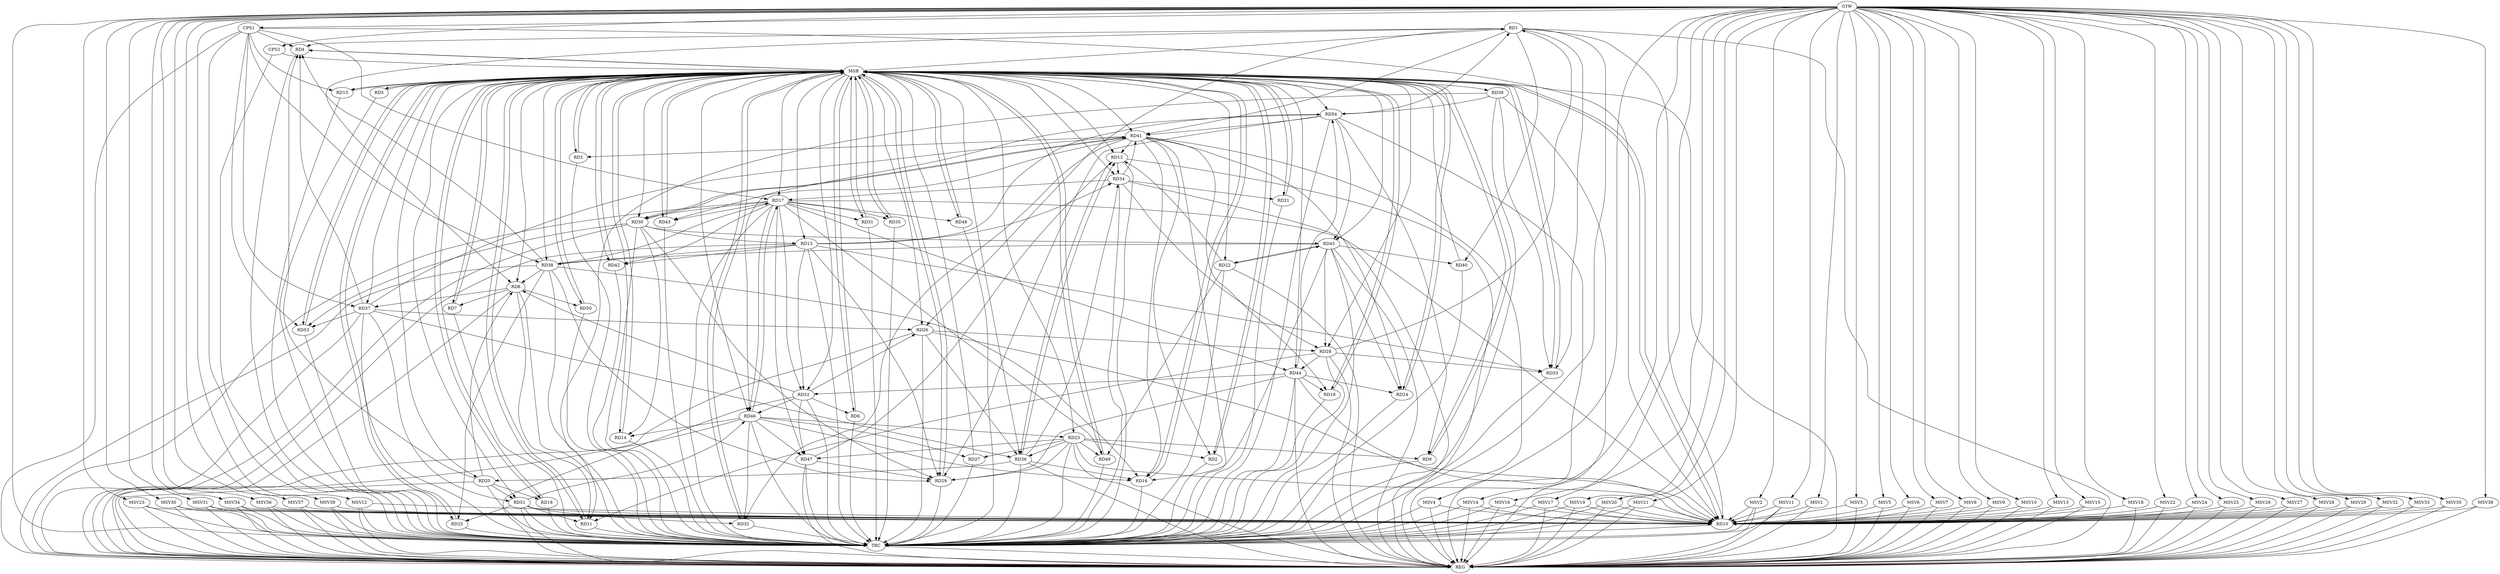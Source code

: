 strict digraph G {
  RD1 [ label="RD1" ];
  RD2 [ label="RD2" ];
  RD3 [ label="RD3" ];
  RD4 [ label="RD4" ];
  RD5 [ label="RD5" ];
  RD6 [ label="RD6" ];
  RD7 [ label="RD7" ];
  RD8 [ label="RD8" ];
  RD9 [ label="RD9" ];
  RD10 [ label="RD10" ];
  RD11 [ label="RD11" ];
  RD12 [ label="RD12" ];
  RD13 [ label="RD13" ];
  RD14 [ label="RD14" ];
  RD15 [ label="RD15" ];
  RD16 [ label="RD16" ];
  RD17 [ label="RD17" ];
  RD18 [ label="RD18" ];
  RD19 [ label="RD19" ];
  RD20 [ label="RD20" ];
  RD21 [ label="RD21" ];
  RD22 [ label="RD22" ];
  RD23 [ label="RD23" ];
  RD24 [ label="RD24" ];
  RD25 [ label="RD25" ];
  RD26 [ label="RD26" ];
  RD27 [ label="RD27" ];
  RD28 [ label="RD28" ];
  RD29 [ label="RD29" ];
  RD30 [ label="RD30" ];
  RD31 [ label="RD31" ];
  RD32 [ label="RD32" ];
  RD33 [ label="RD33" ];
  RD34 [ label="RD34" ];
  RD35 [ label="RD35" ];
  RD36 [ label="RD36" ];
  RD37 [ label="RD37" ];
  RD38 [ label="RD38" ];
  RD39 [ label="RD39" ];
  RD40 [ label="RD40" ];
  RD41 [ label="RD41" ];
  RD42 [ label="RD42" ];
  RD43 [ label="RD43" ];
  RD44 [ label="RD44" ];
  RD45 [ label="RD45" ];
  RD46 [ label="RD46" ];
  RD47 [ label="RD47" ];
  RD48 [ label="RD48" ];
  RD49 [ label="RD49" ];
  RD50 [ label="RD50" ];
  RD51 [ label="RD51" ];
  RD52 [ label="RD52" ];
  RD53 [ label="RD53" ];
  RD54 [ label="RD54" ];
  CPS1 [ label="CPS1" ];
  CPS2 [ label="CPS2" ];
  GTW [ label="GTW" ];
  REG [ label="REG" ];
  MSB [ label="MSB" ];
  TRC [ label="TRC" ];
  MSV1 [ label="MSV1" ];
  MSV2 [ label="MSV2" ];
  MSV3 [ label="MSV3" ];
  MSV4 [ label="MSV4" ];
  MSV5 [ label="MSV5" ];
  MSV6 [ label="MSV6" ];
  MSV7 [ label="MSV7" ];
  MSV8 [ label="MSV8" ];
  MSV9 [ label="MSV9" ];
  MSV10 [ label="MSV10" ];
  MSV11 [ label="MSV11" ];
  MSV12 [ label="MSV12" ];
  MSV13 [ label="MSV13" ];
  MSV14 [ label="MSV14" ];
  MSV15 [ label="MSV15" ];
  MSV16 [ label="MSV16" ];
  MSV17 [ label="MSV17" ];
  MSV18 [ label="MSV18" ];
  MSV19 [ label="MSV19" ];
  MSV20 [ label="MSV20" ];
  MSV21 [ label="MSV21" ];
  MSV22 [ label="MSV22" ];
  MSV23 [ label="MSV23" ];
  MSV24 [ label="MSV24" ];
  MSV25 [ label="MSV25" ];
  MSV26 [ label="MSV26" ];
  MSV27 [ label="MSV27" ];
  MSV28 [ label="MSV28" ];
  MSV29 [ label="MSV29" ];
  MSV30 [ label="MSV30" ];
  MSV31 [ label="MSV31" ];
  MSV32 [ label="MSV32" ];
  MSV33 [ label="MSV33" ];
  MSV34 [ label="MSV34" ];
  MSV35 [ label="MSV35" ];
  MSV36 [ label="MSV36" ];
  MSV37 [ label="MSV37" ];
  MSV38 [ label="MSV38" ];
  MSV39 [ label="MSV39" ];
  RD1 -> RD4;
  RD1 -> RD8;
  RD1 -> RD10;
  RD1 -> RD26;
  RD28 -> RD1;
  RD1 -> RD33;
  RD1 -> RD40;
  RD1 -> RD41;
  RD54 -> RD1;
  RD23 -> RD2;
  RD41 -> RD2;
  RD41 -> RD3;
  RD20 -> RD4;
  RD37 -> RD4;
  RD38 -> RD4;
  RD52 -> RD6;
  RD8 -> RD7;
  RD8 -> RD11;
  RD20 -> RD8;
  RD8 -> RD37;
  RD38 -> RD8;
  RD8 -> RD50;
  RD52 -> RD8;
  RD23 -> RD9;
  RD54 -> RD9;
  RD17 -> RD10;
  RD23 -> RD10;
  RD26 -> RD10;
  RD44 -> RD10;
  RD51 -> RD10;
  RD28 -> RD11;
  RD39 -> RD11;
  RD51 -> RD11;
  RD22 -> RD12;
  RD12 -> RD34;
  RD12 -> RD36;
  RD36 -> RD12;
  RD41 -> RD12;
  RD47 -> RD12;
  RD13 -> RD29;
  RD30 -> RD13;
  RD13 -> RD33;
  RD13 -> RD34;
  RD13 -> RD38;
  RD13 -> RD42;
  RD13 -> RD52;
  RD13 -> RD54;
  RD30 -> RD14;
  RD46 -> RD14;
  RD36 -> RD16;
  RD38 -> RD16;
  RD41 -> RD16;
  RD45 -> RD16;
  RD46 -> RD16;
  RD17 -> RD30;
  RD17 -> RD31;
  RD34 -> RD17;
  RD17 -> RD35;
  RD38 -> RD17;
  RD17 -> RD42;
  RD17 -> RD43;
  RD17 -> RD44;
  RD17 -> RD46;
  RD46 -> RD17;
  RD17 -> RD47;
  RD17 -> RD48;
  RD17 -> RD49;
  RD17 -> RD52;
  RD20 -> RD18;
  RD41 -> RD19;
  RD44 -> RD19;
  RD36 -> RD20;
  RD20 -> RD51;
  RD34 -> RD21;
  RD22 -> RD45;
  RD45 -> RD22;
  RD22 -> RD49;
  RD23 -> RD27;
  RD23 -> RD29;
  RD23 -> RD36;
  RD46 -> RD23;
  RD23 -> RD47;
  RD23 -> RD49;
  RD41 -> RD24;
  RD44 -> RD24;
  RD45 -> RD24;
  RD38 -> RD25;
  RD51 -> RD25;
  RD26 -> RD28;
  RD26 -> RD36;
  RD37 -> RD26;
  RD52 -> RD26;
  RD46 -> RD27;
  RD28 -> RD33;
  RD34 -> RD28;
  RD28 -> RD44;
  RD45 -> RD28;
  RD30 -> RD29;
  RD38 -> RD29;
  RD44 -> RD29;
  RD47 -> RD29;
  RD54 -> RD29;
  RD30 -> RD41;
  RD41 -> RD30;
  RD30 -> RD45;
  RD30 -> RD53;
  RD41 -> RD32;
  RD46 -> RD32;
  RD51 -> RD32;
  RD39 -> RD33;
  RD36 -> RD34;
  RD34 -> RD41;
  RD37 -> RD36;
  RD37 -> RD41;
  RD37 -> RD51;
  RD37 -> RD53;
  RD45 -> RD38;
  RD39 -> RD54;
  RD45 -> RD40;
  RD41 -> RD43;
  RD54 -> RD41;
  RD44 -> RD52;
  RD44 -> RD54;
  RD54 -> RD45;
  RD46 -> RD47;
  RD51 -> RD46;
  RD52 -> RD46;
  RD54 -> RD46;
  RD52 -> RD47;
  CPS1 -> RD53;
  CPS1 -> RD10;
  CPS1 -> RD4;
  CPS1 -> RD15;
  CPS1 -> RD38;
  CPS1 -> RD17;
  CPS1 -> RD37;
  GTW -> CPS1;
  GTW -> CPS2;
  RD1 -> REG;
  RD8 -> REG;
  RD12 -> REG;
  RD13 -> REG;
  RD17 -> REG;
  RD20 -> REG;
  RD22 -> REG;
  RD23 -> REG;
  RD26 -> REG;
  RD28 -> REG;
  RD30 -> REG;
  RD34 -> REG;
  RD36 -> REG;
  RD37 -> REG;
  RD38 -> REG;
  RD39 -> REG;
  RD41 -> REG;
  RD44 -> REG;
  RD45 -> REG;
  RD46 -> REG;
  RD47 -> REG;
  RD51 -> REG;
  RD52 -> REG;
  RD54 -> REG;
  CPS1 -> REG;
  RD2 -> MSB;
  MSB -> RD3;
  MSB -> RD5;
  MSB -> RD15;
  MSB -> RD38;
  MSB -> REG;
  RD3 -> MSB;
  MSB -> RD10;
  MSB -> RD36;
  MSB -> RD49;
  MSB -> RD53;
  RD4 -> MSB;
  MSB -> RD2;
  MSB -> RD14;
  MSB -> RD16;
  MSB -> RD31;
  MSB -> RD39;
  RD5 -> MSB;
  MSB -> RD1;
  MSB -> RD8;
  MSB -> RD19;
  MSB -> RD24;
  MSB -> RD29;
  MSB -> RD48;
  MSB -> RD50;
  MSB -> RD54;
  RD6 -> MSB;
  MSB -> RD7;
  MSB -> RD20;
  MSB -> RD35;
  MSB -> RD43;
  RD7 -> MSB;
  MSB -> RD17;
  MSB -> RD30;
  MSB -> RD33;
  RD9 -> MSB;
  MSB -> RD23;
  RD10 -> MSB;
  RD11 -> MSB;
  MSB -> RD6;
  MSB -> RD18;
  MSB -> RD41;
  MSB -> RD42;
  RD14 -> MSB;
  MSB -> RD26;
  MSB -> RD44;
  RD15 -> MSB;
  MSB -> RD11;
  MSB -> RD32;
  MSB -> RD37;
  RD16 -> MSB;
  MSB -> RD34;
  RD18 -> MSB;
  MSB -> RD13;
  RD19 -> MSB;
  MSB -> RD12;
  MSB -> RD28;
  RD21 -> MSB;
  MSB -> RD4;
  MSB -> RD45;
  MSB -> RD52;
  RD24 -> MSB;
  MSB -> RD9;
  MSB -> RD46;
  RD25 -> MSB;
  RD27 -> MSB;
  MSB -> RD22;
  RD29 -> MSB;
  MSB -> RD21;
  RD31 -> MSB;
  RD32 -> MSB;
  RD33 -> MSB;
  RD35 -> MSB;
  MSB -> RD51;
  RD40 -> MSB;
  RD42 -> MSB;
  MSB -> RD25;
  RD43 -> MSB;
  RD48 -> MSB;
  RD49 -> MSB;
  RD50 -> MSB;
  RD53 -> MSB;
  CPS2 -> MSB;
  RD1 -> TRC;
  RD2 -> TRC;
  RD3 -> TRC;
  RD4 -> TRC;
  RD5 -> TRC;
  RD6 -> TRC;
  RD7 -> TRC;
  RD8 -> TRC;
  RD9 -> TRC;
  RD10 -> TRC;
  RD11 -> TRC;
  RD12 -> TRC;
  RD13 -> TRC;
  RD14 -> TRC;
  RD15 -> TRC;
  RD16 -> TRC;
  RD17 -> TRC;
  RD18 -> TRC;
  RD19 -> TRC;
  RD20 -> TRC;
  RD21 -> TRC;
  RD22 -> TRC;
  RD23 -> TRC;
  RD24 -> TRC;
  RD25 -> TRC;
  RD26 -> TRC;
  RD27 -> TRC;
  RD28 -> TRC;
  RD29 -> TRC;
  RD30 -> TRC;
  RD31 -> TRC;
  RD32 -> TRC;
  RD33 -> TRC;
  RD34 -> TRC;
  RD35 -> TRC;
  RD36 -> TRC;
  RD37 -> TRC;
  RD38 -> TRC;
  RD39 -> TRC;
  RD40 -> TRC;
  RD41 -> TRC;
  RD42 -> TRC;
  RD43 -> TRC;
  RD44 -> TRC;
  RD45 -> TRC;
  RD46 -> TRC;
  RD47 -> TRC;
  RD48 -> TRC;
  RD49 -> TRC;
  RD50 -> TRC;
  RD51 -> TRC;
  RD52 -> TRC;
  RD53 -> TRC;
  RD54 -> TRC;
  CPS1 -> TRC;
  CPS2 -> TRC;
  GTW -> TRC;
  TRC -> REG;
  MSV1 -> RD10;
  GTW -> MSV1;
  MSV1 -> REG;
  MSV2 -> RD10;
  GTW -> MSV2;
  MSV2 -> REG;
  MSV2 -> TRC;
  MSV3 -> RD10;
  MSV4 -> RD10;
  MSV5 -> RD10;
  MSV6 -> RD10;
  MSV7 -> RD10;
  MSV8 -> RD10;
  MSV9 -> RD10;
  GTW -> MSV3;
  MSV3 -> REG;
  GTW -> MSV4;
  MSV4 -> REG;
  MSV4 -> TRC;
  GTW -> MSV5;
  MSV5 -> REG;
  GTW -> MSV6;
  MSV6 -> REG;
  GTW -> MSV7;
  MSV7 -> REG;
  GTW -> MSV8;
  MSV8 -> REG;
  GTW -> MSV9;
  MSV9 -> REG;
  MSV10 -> RD10;
  GTW -> MSV10;
  MSV10 -> REG;
  MSV11 -> RD10;
  MSV12 -> RD10;
  MSV13 -> RD10;
  MSV14 -> RD10;
  MSV15 -> RD10;
  GTW -> MSV11;
  MSV11 -> REG;
  MSV11 -> TRC;
  GTW -> MSV12;
  MSV12 -> REG;
  MSV12 -> TRC;
  GTW -> MSV13;
  MSV13 -> REG;
  GTW -> MSV14;
  MSV14 -> REG;
  MSV14 -> TRC;
  GTW -> MSV15;
  MSV15 -> REG;
  MSV16 -> RD10;
  MSV17 -> RD10;
  MSV18 -> RD10;
  MSV19 -> RD10;
  GTW -> MSV16;
  MSV16 -> REG;
  MSV16 -> TRC;
  GTW -> MSV17;
  MSV17 -> REG;
  MSV17 -> TRC;
  GTW -> MSV18;
  MSV18 -> REG;
  GTW -> MSV19;
  MSV19 -> REG;
  MSV19 -> TRC;
  MSV20 -> RD10;
  MSV21 -> RD10;
  MSV22 -> RD10;
  GTW -> MSV20;
  MSV20 -> REG;
  MSV20 -> TRC;
  GTW -> MSV21;
  MSV21 -> REG;
  MSV21 -> TRC;
  GTW -> MSV22;
  MSV22 -> REG;
  MSV23 -> RD10;
  MSV24 -> RD10;
  GTW -> MSV23;
  MSV23 -> REG;
  MSV23 -> TRC;
  GTW -> MSV24;
  MSV24 -> REG;
  MSV25 -> RD10;
  GTW -> MSV25;
  MSV25 -> REG;
  MSV26 -> RD10;
  GTW -> MSV26;
  MSV26 -> REG;
  MSV27 -> RD10;
  MSV28 -> RD10;
  MSV29 -> RD10;
  GTW -> MSV27;
  MSV27 -> REG;
  GTW -> MSV28;
  MSV28 -> REG;
  GTW -> MSV29;
  MSV29 -> REG;
  MSV30 -> RD10;
  GTW -> MSV30;
  MSV30 -> REG;
  MSV30 -> TRC;
  MSV31 -> RD10;
  MSV32 -> RD10;
  MSV33 -> RD10;
  GTW -> MSV31;
  MSV31 -> REG;
  MSV31 -> TRC;
  GTW -> MSV32;
  MSV32 -> REG;
  GTW -> MSV33;
  MSV33 -> REG;
  MSV34 -> RD10;
  MSV35 -> RD10;
  MSV36 -> RD10;
  MSV37 -> RD10;
  MSV38 -> RD10;
  MSV39 -> RD10;
  GTW -> MSV34;
  MSV34 -> REG;
  MSV34 -> TRC;
  GTW -> MSV35;
  MSV35 -> REG;
  GTW -> MSV36;
  MSV36 -> REG;
  MSV36 -> TRC;
  GTW -> MSV37;
  MSV37 -> REG;
  MSV37 -> TRC;
  GTW -> MSV38;
  MSV38 -> REG;
  GTW -> MSV39;
  MSV39 -> REG;
  MSV39 -> TRC;
}
